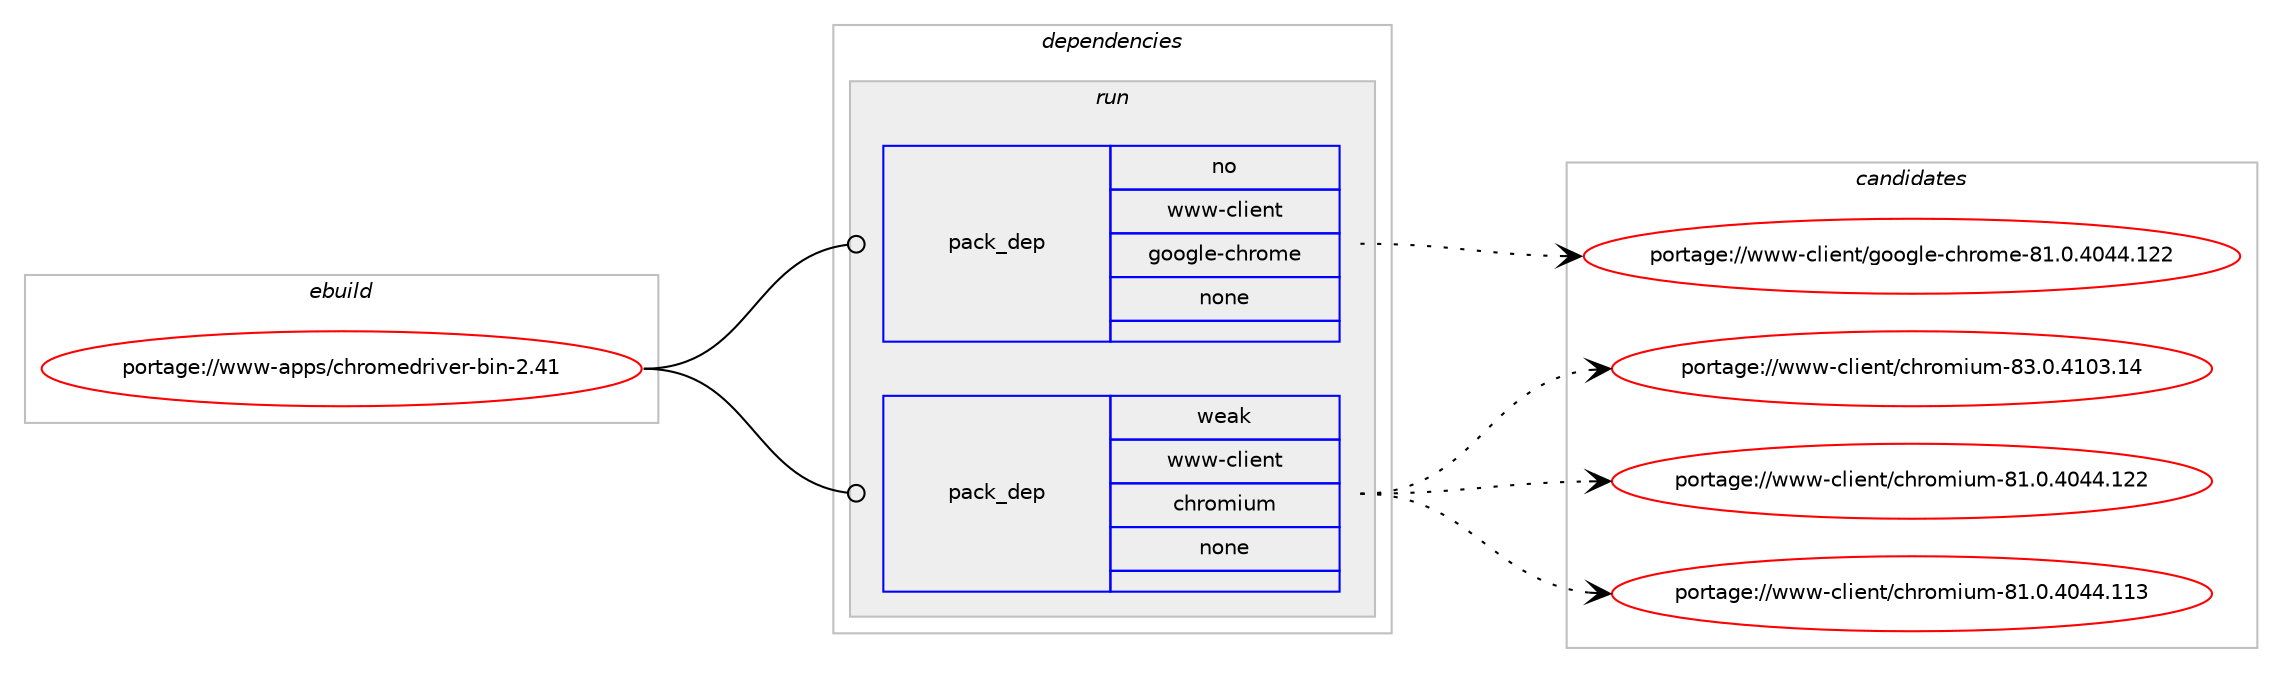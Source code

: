 digraph prolog {

# *************
# Graph options
# *************

newrank=true;
concentrate=true;
compound=true;
graph [rankdir=LR,fontname=Helvetica,fontsize=10,ranksep=1.5];#, ranksep=2.5, nodesep=0.2];
edge  [arrowhead=vee];
node  [fontname=Helvetica,fontsize=10];

# **********
# The ebuild
# **********

subgraph cluster_leftcol {
color=gray;
rank=same;
label=<<i>ebuild</i>>;
id [label="portage://www-apps/chromedriver-bin-2.41", color=red, width=4, href="../www-apps/chromedriver-bin-2.41.svg"];
}

# ****************
# The dependencies
# ****************

subgraph cluster_midcol {
color=gray;
label=<<i>dependencies</i>>;
subgraph cluster_compile {
fillcolor="#eeeeee";
style=filled;
label=<<i>compile</i>>;
}
subgraph cluster_compileandrun {
fillcolor="#eeeeee";
style=filled;
label=<<i>compile and run</i>>;
}
subgraph cluster_run {
fillcolor="#eeeeee";
style=filled;
label=<<i>run</i>>;
subgraph pack2002 {
dependency2279 [label=<<TABLE BORDER="0" CELLBORDER="1" CELLSPACING="0" CELLPADDING="4" WIDTH="220"><TR><TD ROWSPAN="6" CELLPADDING="30">pack_dep</TD></TR><TR><TD WIDTH="110">no</TD></TR><TR><TD>www-client</TD></TR><TR><TD>google-chrome</TD></TR><TR><TD>none</TD></TR><TR><TD></TD></TR></TABLE>>, shape=none, color=blue];
}
id:e -> dependency2279:w [weight=20,style="solid",arrowhead="odot"];
subgraph pack2003 {
dependency2280 [label=<<TABLE BORDER="0" CELLBORDER="1" CELLSPACING="0" CELLPADDING="4" WIDTH="220"><TR><TD ROWSPAN="6" CELLPADDING="30">pack_dep</TD></TR><TR><TD WIDTH="110">weak</TD></TR><TR><TD>www-client</TD></TR><TR><TD>chromium</TD></TR><TR><TD>none</TD></TR><TR><TD></TD></TR></TABLE>>, shape=none, color=blue];
}
id:e -> dependency2280:w [weight=20,style="solid",arrowhead="odot"];
}
}

# **************
# The candidates
# **************

subgraph cluster_choices {
rank=same;
color=gray;
label=<<i>candidates</i>>;

subgraph choice2002 {
color=black;
nodesep=1;
choice11911911945991081051011101164710311111110310810145991041141111091014556494648465248525246495050 [label="portage://www-client/google-chrome-81.0.4044.122", color=red, width=4,href="../www-client/google-chrome-81.0.4044.122.svg"];
dependency2279:e -> choice11911911945991081051011101164710311111110310810145991041141111091014556494648465248525246495050:w [style=dotted,weight="100"];
}
subgraph choice2003 {
color=black;
nodesep=1;
choice1191191194599108105101110116479910411411110910511710945565146484652494851464952 [label="portage://www-client/chromium-83.0.4103.14", color=red, width=4,href="../www-client/chromium-83.0.4103.14.svg"];
choice119119119459910810510111011647991041141111091051171094556494648465248525246495050 [label="portage://www-client/chromium-81.0.4044.122", color=red, width=4,href="../www-client/chromium-81.0.4044.122.svg"];
choice119119119459910810510111011647991041141111091051171094556494648465248525246494951 [label="portage://www-client/chromium-81.0.4044.113", color=red, width=4,href="../www-client/chromium-81.0.4044.113.svg"];
dependency2280:e -> choice1191191194599108105101110116479910411411110910511710945565146484652494851464952:w [style=dotted,weight="100"];
dependency2280:e -> choice119119119459910810510111011647991041141111091051171094556494648465248525246495050:w [style=dotted,weight="100"];
dependency2280:e -> choice119119119459910810510111011647991041141111091051171094556494648465248525246494951:w [style=dotted,weight="100"];
}
}

}
